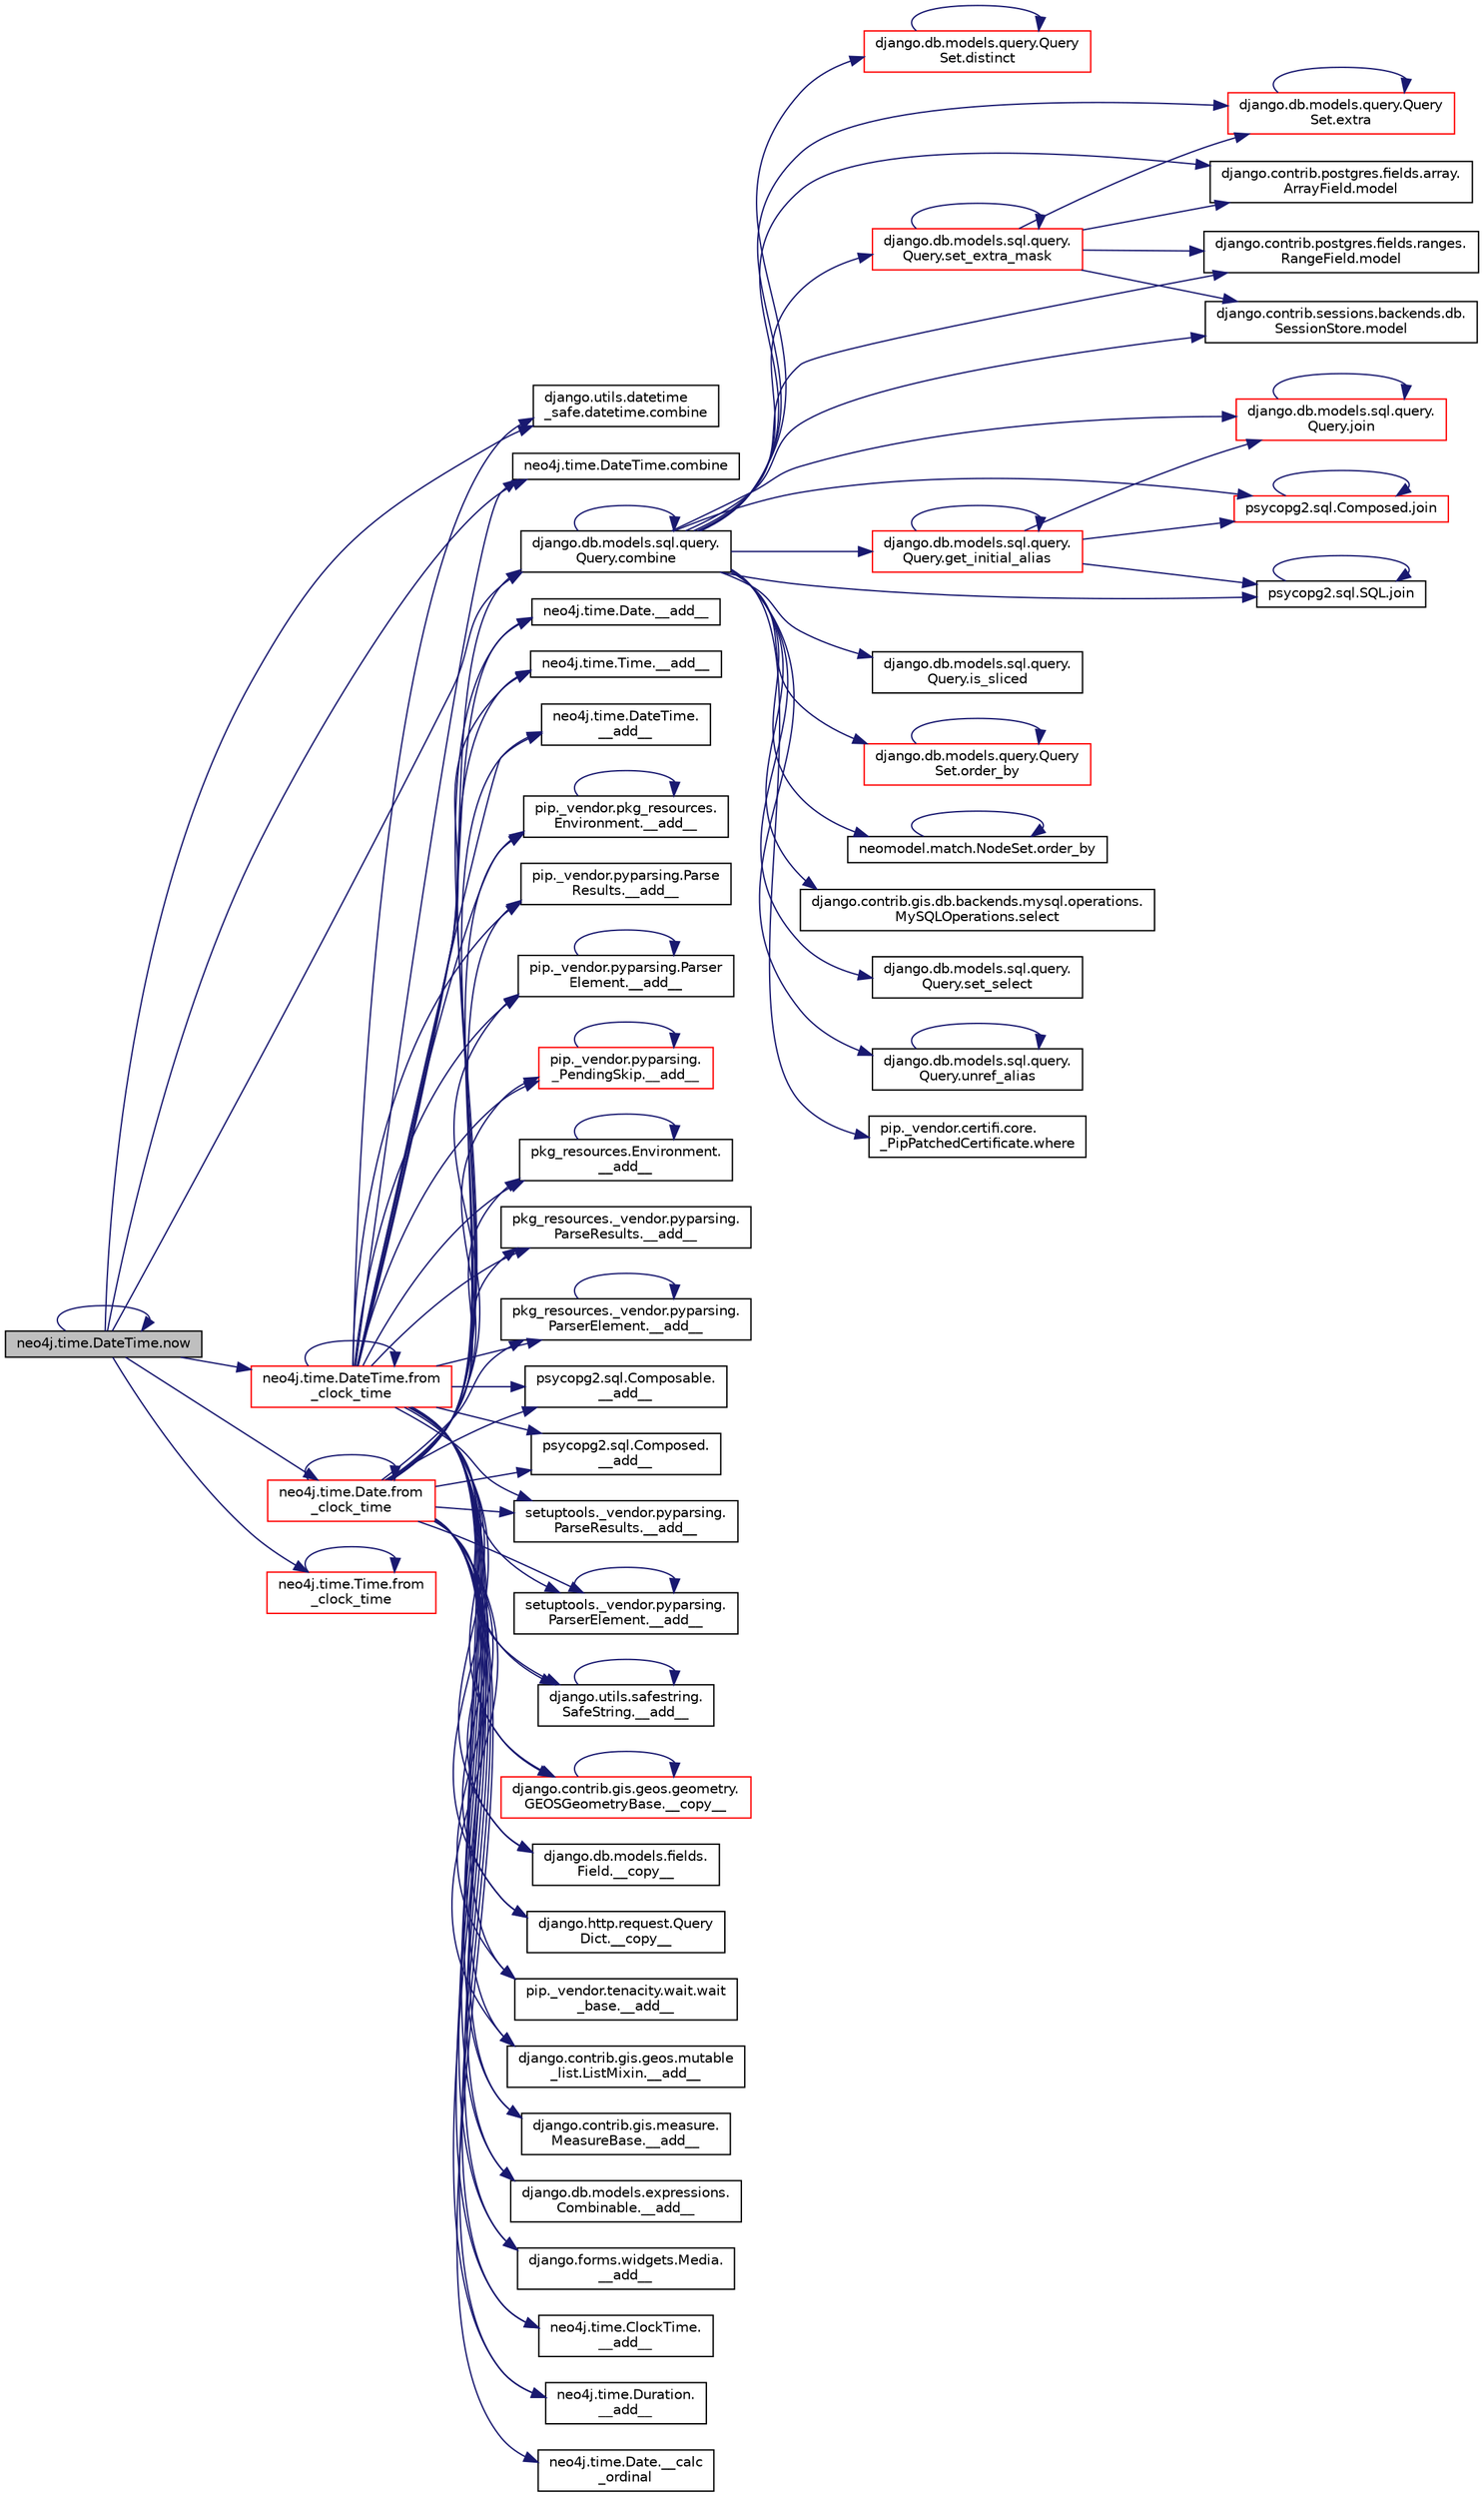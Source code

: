 digraph "neo4j.time.DateTime.now"
{
 // LATEX_PDF_SIZE
  edge [fontname="Helvetica",fontsize="10",labelfontname="Helvetica",labelfontsize="10"];
  node [fontname="Helvetica",fontsize="10",shape=record];
  rankdir="LR";
  Node1 [label="neo4j.time.DateTime.now",height=0.2,width=0.4,color="black", fillcolor="grey75", style="filled", fontcolor="black",tooltip=" "];
  Node1 -> Node2 [color="midnightblue",fontsize="10",style="solid",fontname="Helvetica"];
  Node2 [label="django.utils.datetime\l_safe.datetime.combine",height=0.2,width=0.4,color="black", fillcolor="white", style="filled",URL="$d2/df9/classdjango_1_1utils_1_1datetime__safe_1_1datetime.html#ab9ecb625b7db8f6fe5ab457a791e914a",tooltip=" "];
  Node1 -> Node3 [color="midnightblue",fontsize="10",style="solid",fontname="Helvetica"];
  Node3 [label="neo4j.time.DateTime.combine",height=0.2,width=0.4,color="black", fillcolor="white", style="filled",URL="$d4/dcd/classneo4j_1_1time_1_1_date_time.html#a830719017cb9ce49e28ad05a60fe5272",tooltip=" "];
  Node1 -> Node4 [color="midnightblue",fontsize="10",style="solid",fontname="Helvetica"];
  Node4 [label="django.db.models.sql.query.\lQuery.combine",height=0.2,width=0.4,color="black", fillcolor="white", style="filled",URL="$d6/d30/classdjango_1_1db_1_1models_1_1sql_1_1query_1_1_query.html#a50a03bf37b5fa6ab588c001184387170",tooltip=" "];
  Node4 -> Node4 [color="midnightblue",fontsize="10",style="solid",fontname="Helvetica"];
  Node4 -> Node5 [color="midnightblue",fontsize="10",style="solid",fontname="Helvetica"];
  Node5 [label="django.db.models.query.Query\lSet.distinct",height=0.2,width=0.4,color="red", fillcolor="white", style="filled",URL="$dd/d94/classdjango_1_1db_1_1models_1_1query_1_1_query_set.html#ac580fa2296e90f8b8234fda8b2d7c287",tooltip=" "];
  Node5 -> Node5 [color="midnightblue",fontsize="10",style="solid",fontname="Helvetica"];
  Node4 -> Node10 [color="midnightblue",fontsize="10",style="solid",fontname="Helvetica"];
  Node10 [label="django.db.models.query.Query\lSet.extra",height=0.2,width=0.4,color="red", fillcolor="white", style="filled",URL="$dd/d94/classdjango_1_1db_1_1models_1_1query_1_1_query_set.html#a1405bbe85d19b17ccd4c18090c8785a4",tooltip=" "];
  Node10 -> Node10 [color="midnightblue",fontsize="10",style="solid",fontname="Helvetica"];
  Node4 -> Node11 [color="midnightblue",fontsize="10",style="solid",fontname="Helvetica"];
  Node11 [label="django.db.models.sql.query.\lQuery.get_initial_alias",height=0.2,width=0.4,color="red", fillcolor="white", style="filled",URL="$d6/d30/classdjango_1_1db_1_1models_1_1sql_1_1query_1_1_query.html#ab172d4240358ecbabc5efd8534a8f9d4",tooltip=" "];
  Node11 -> Node11 [color="midnightblue",fontsize="10",style="solid",fontname="Helvetica"];
  Node11 -> Node18 [color="midnightblue",fontsize="10",style="solid",fontname="Helvetica"];
  Node18 [label="django.db.models.sql.query.\lQuery.join",height=0.2,width=0.4,color="red", fillcolor="white", style="filled",URL="$d6/d30/classdjango_1_1db_1_1models_1_1sql_1_1query_1_1_query.html#a04fd40bf5f3d525ee7239445a1cf0a55",tooltip=" "];
  Node18 -> Node18 [color="midnightblue",fontsize="10",style="solid",fontname="Helvetica"];
  Node11 -> Node21 [color="midnightblue",fontsize="10",style="solid",fontname="Helvetica"];
  Node21 [label="psycopg2.sql.Composed.join",height=0.2,width=0.4,color="red", fillcolor="white", style="filled",URL="$d2/d36/classpsycopg2_1_1sql_1_1_composed.html#a06bf4755a733197619e35aaf91569c66",tooltip=" "];
  Node21 -> Node21 [color="midnightblue",fontsize="10",style="solid",fontname="Helvetica"];
  Node11 -> Node23 [color="midnightblue",fontsize="10",style="solid",fontname="Helvetica"];
  Node23 [label="psycopg2.sql.SQL.join",height=0.2,width=0.4,color="black", fillcolor="white", style="filled",URL="$de/d43/classpsycopg2_1_1sql_1_1_s_q_l.html#a07e8d594a28b5541d7fa67f0e60fd9ed",tooltip=" "];
  Node23 -> Node23 [color="midnightblue",fontsize="10",style="solid",fontname="Helvetica"];
  Node4 -> Node24 [color="midnightblue",fontsize="10",style="solid",fontname="Helvetica"];
  Node24 [label="django.db.models.sql.query.\lQuery.is_sliced",height=0.2,width=0.4,color="black", fillcolor="white", style="filled",URL="$d6/d30/classdjango_1_1db_1_1models_1_1sql_1_1query_1_1_query.html#a9f2d9d4332e47fb1fbce39984b1bc324",tooltip=" "];
  Node4 -> Node18 [color="midnightblue",fontsize="10",style="solid",fontname="Helvetica"];
  Node4 -> Node21 [color="midnightblue",fontsize="10",style="solid",fontname="Helvetica"];
  Node4 -> Node23 [color="midnightblue",fontsize="10",style="solid",fontname="Helvetica"];
  Node4 -> Node14 [color="midnightblue",fontsize="10",style="solid",fontname="Helvetica"];
  Node14 [label="django.contrib.postgres.fields.array.\lArrayField.model",height=0.2,width=0.4,color="black", fillcolor="white", style="filled",URL="$dc/ddf/classdjango_1_1contrib_1_1postgres_1_1fields_1_1array_1_1_array_field.html#a43ec884d709f829e50c6881dc369ce94",tooltip=" "];
  Node4 -> Node15 [color="midnightblue",fontsize="10",style="solid",fontname="Helvetica"];
  Node15 [label="django.contrib.postgres.fields.ranges.\lRangeField.model",height=0.2,width=0.4,color="black", fillcolor="white", style="filled",URL="$d5/d99/classdjango_1_1contrib_1_1postgres_1_1fields_1_1ranges_1_1_range_field.html#a5f5cfd6917f141914484d606279cf20a",tooltip=" "];
  Node4 -> Node16 [color="midnightblue",fontsize="10",style="solid",fontname="Helvetica"];
  Node16 [label="django.contrib.sessions.backends.db.\lSessionStore.model",height=0.2,width=0.4,color="black", fillcolor="white", style="filled",URL="$d2/d1a/classdjango_1_1contrib_1_1sessions_1_1backends_1_1db_1_1_session_store.html#a9b2f42869f296eab5fab4dd5867285df",tooltip=" "];
  Node4 -> Node25 [color="midnightblue",fontsize="10",style="solid",fontname="Helvetica"];
  Node25 [label="django.db.models.query.Query\lSet.order_by",height=0.2,width=0.4,color="red", fillcolor="white", style="filled",URL="$dd/d94/classdjango_1_1db_1_1models_1_1query_1_1_query_set.html#aa6926d680c6185b10c815b8f4e54d1a5",tooltip=" "];
  Node25 -> Node25 [color="midnightblue",fontsize="10",style="solid",fontname="Helvetica"];
  Node4 -> Node26 [color="midnightblue",fontsize="10",style="solid",fontname="Helvetica"];
  Node26 [label="neomodel.match.NodeSet.order_by",height=0.2,width=0.4,color="black", fillcolor="white", style="filled",URL="$d8/de5/classneomodel_1_1match_1_1_node_set.html#a03109556c232ba4739d1a4f6e4d31310",tooltip=" "];
  Node26 -> Node26 [color="midnightblue",fontsize="10",style="solid",fontname="Helvetica"];
  Node4 -> Node27 [color="midnightblue",fontsize="10",style="solid",fontname="Helvetica"];
  Node27 [label="django.contrib.gis.db.backends.mysql.operations.\lMySQLOperations.select",height=0.2,width=0.4,color="black", fillcolor="white", style="filled",URL="$d7/d97/classdjango_1_1contrib_1_1gis_1_1db_1_1backends_1_1mysql_1_1operations_1_1_my_s_q_l_operations.html#af84726dd3dafe853d3cd4548bb3df463",tooltip=" "];
  Node4 -> Node28 [color="midnightblue",fontsize="10",style="solid",fontname="Helvetica"];
  Node28 [label="django.db.models.sql.query.\lQuery.set_extra_mask",height=0.2,width=0.4,color="red", fillcolor="white", style="filled",URL="$d6/d30/classdjango_1_1db_1_1models_1_1sql_1_1query_1_1_query.html#a879119a7e742acde6e677c19e4d1bf37",tooltip=" "];
  Node28 -> Node10 [color="midnightblue",fontsize="10",style="solid",fontname="Helvetica"];
  Node28 -> Node14 [color="midnightblue",fontsize="10",style="solid",fontname="Helvetica"];
  Node28 -> Node15 [color="midnightblue",fontsize="10",style="solid",fontname="Helvetica"];
  Node28 -> Node16 [color="midnightblue",fontsize="10",style="solid",fontname="Helvetica"];
  Node28 -> Node28 [color="midnightblue",fontsize="10",style="solid",fontname="Helvetica"];
  Node4 -> Node31 [color="midnightblue",fontsize="10",style="solid",fontname="Helvetica"];
  Node31 [label="django.db.models.sql.query.\lQuery.set_select",height=0.2,width=0.4,color="black", fillcolor="white", style="filled",URL="$d6/d30/classdjango_1_1db_1_1models_1_1sql_1_1query_1_1_query.html#a075b3181d7601dba2609e3f8cffe76b7",tooltip=" "];
  Node4 -> Node40 [color="midnightblue",fontsize="10",style="solid",fontname="Helvetica"];
  Node40 [label="django.db.models.sql.query.\lQuery.unref_alias",height=0.2,width=0.4,color="black", fillcolor="white", style="filled",URL="$d6/d30/classdjango_1_1db_1_1models_1_1sql_1_1query_1_1_query.html#a6f4764051aa67993cc23894a1174c275",tooltip=" "];
  Node40 -> Node40 [color="midnightblue",fontsize="10",style="solid",fontname="Helvetica"];
  Node4 -> Node1859 [color="midnightblue",fontsize="10",style="solid",fontname="Helvetica"];
  Node1859 [label="pip._vendor.certifi.core.\l_PipPatchedCertificate.where",height=0.2,width=0.4,color="black", fillcolor="white", style="filled",URL="$d3/df5/classpip_1_1__vendor_1_1certifi_1_1core_1_1___pip_patched_certificate.html#a7cc4a1df1f18e3d7c7fcc2ddcaf98ba4",tooltip=" "];
  Node1 -> Node2608 [color="midnightblue",fontsize="10",style="solid",fontname="Helvetica"];
  Node2608 [label="neo4j.time.Date.from\l_clock_time",height=0.2,width=0.4,color="red", fillcolor="white", style="filled",URL="$d1/d6f/classneo4j_1_1time_1_1_date.html#a6e815a48a02a3f3d230e95d923cfb43b",tooltip=" "];
  Node2608 -> Node2609 [color="midnightblue",fontsize="10",style="solid",fontname="Helvetica"];
  Node2609 [label="pip._vendor.tenacity.wait.wait\l_base.__add__",height=0.2,width=0.4,color="black", fillcolor="white", style="filled",URL="$de/da6/classpip_1_1__vendor_1_1tenacity_1_1wait_1_1wait__base.html#a92a3b816a002ac9a87ff2714a5081dbe",tooltip=" "];
  Node2608 -> Node2610 [color="midnightblue",fontsize="10",style="solid",fontname="Helvetica"];
  Node2610 [label="django.contrib.gis.geos.mutable\l_list.ListMixin.__add__",height=0.2,width=0.4,color="black", fillcolor="white", style="filled",URL="$d5/d0e/classdjango_1_1contrib_1_1gis_1_1geos_1_1mutable__list_1_1_list_mixin.html#a311c13afe26ca99e790333ae2dffc698",tooltip=" "];
  Node2608 -> Node2611 [color="midnightblue",fontsize="10",style="solid",fontname="Helvetica"];
  Node2611 [label="django.contrib.gis.measure.\lMeasureBase.__add__",height=0.2,width=0.4,color="black", fillcolor="white", style="filled",URL="$d5/da4/classdjango_1_1contrib_1_1gis_1_1measure_1_1_measure_base.html#ade1ea33afd63dbc4a3fd59e76ca0b8b0",tooltip=" "];
  Node2608 -> Node2612 [color="midnightblue",fontsize="10",style="solid",fontname="Helvetica"];
  Node2612 [label="django.db.models.expressions.\lCombinable.__add__",height=0.2,width=0.4,color="black", fillcolor="white", style="filled",URL="$d6/d99/classdjango_1_1db_1_1models_1_1expressions_1_1_combinable.html#aab92257e5c504ef440e1032c1d349398",tooltip=" "];
  Node2608 -> Node2613 [color="midnightblue",fontsize="10",style="solid",fontname="Helvetica"];
  Node2613 [label="django.forms.widgets.Media.\l__add__",height=0.2,width=0.4,color="black", fillcolor="white", style="filled",URL="$d8/d46/classdjango_1_1forms_1_1widgets_1_1_media.html#a8777d334067c43f0f09c13a7e52859b7",tooltip=" "];
  Node2608 -> Node2614 [color="midnightblue",fontsize="10",style="solid",fontname="Helvetica"];
  Node2614 [label="neo4j.time.ClockTime.\l__add__",height=0.2,width=0.4,color="black", fillcolor="white", style="filled",URL="$d9/d5f/classneo4j_1_1time_1_1_clock_time.html#a1e36d3db0d40040ba2bb8394640163de",tooltip=" "];
  Node2608 -> Node2615 [color="midnightblue",fontsize="10",style="solid",fontname="Helvetica"];
  Node2615 [label="neo4j.time.Duration.\l__add__",height=0.2,width=0.4,color="black", fillcolor="white", style="filled",URL="$d3/d18/classneo4j_1_1time_1_1_duration.html#a69c5339e23dc20edb88cd1b784c66c47",tooltip=" "];
  Node2608 -> Node2616 [color="midnightblue",fontsize="10",style="solid",fontname="Helvetica"];
  Node2616 [label="neo4j.time.Date.__add__",height=0.2,width=0.4,color="black", fillcolor="white", style="filled",URL="$d1/d6f/classneo4j_1_1time_1_1_date.html#a378dd3d8b6967be8b2ad985f8de13ee9",tooltip=" "];
  Node2608 -> Node2617 [color="midnightblue",fontsize="10",style="solid",fontname="Helvetica"];
  Node2617 [label="neo4j.time.Time.__add__",height=0.2,width=0.4,color="black", fillcolor="white", style="filled",URL="$db/d2a/classneo4j_1_1time_1_1_time.html#a90eb5b94ab9a863f6c2aea14998e80de",tooltip=" "];
  Node2608 -> Node2618 [color="midnightblue",fontsize="10",style="solid",fontname="Helvetica"];
  Node2618 [label="neo4j.time.DateTime.\l__add__",height=0.2,width=0.4,color="black", fillcolor="white", style="filled",URL="$d4/dcd/classneo4j_1_1time_1_1_date_time.html#a11857b4bc71b69e245ce73b0c57b1c84",tooltip=" "];
  Node2608 -> Node2619 [color="midnightblue",fontsize="10",style="solid",fontname="Helvetica"];
  Node2619 [label="pip._vendor.pkg_resources.\lEnvironment.__add__",height=0.2,width=0.4,color="black", fillcolor="white", style="filled",URL="$de/d79/classpip_1_1__vendor_1_1pkg__resources_1_1_environment.html#af19db2a1b6a02b04c1aa294add7e9aad",tooltip=" "];
  Node2619 -> Node2619 [color="midnightblue",fontsize="10",style="solid",fontname="Helvetica"];
  Node2608 -> Node2620 [color="midnightblue",fontsize="10",style="solid",fontname="Helvetica"];
  Node2620 [label="pip._vendor.pyparsing.Parse\lResults.__add__",height=0.2,width=0.4,color="black", fillcolor="white", style="filled",URL="$d3/d5b/classpip_1_1__vendor_1_1pyparsing_1_1_parse_results.html#a1cf710e23ead4a1e3a2bec462858ad14",tooltip=" "];
  Node2608 -> Node2621 [color="midnightblue",fontsize="10",style="solid",fontname="Helvetica"];
  Node2621 [label="pip._vendor.pyparsing.Parser\lElement.__add__",height=0.2,width=0.4,color="black", fillcolor="white", style="filled",URL="$df/d7f/classpip_1_1__vendor_1_1pyparsing_1_1_parser_element.html#a0d585e312acf3c39459f56ac77effdd7",tooltip=" "];
  Node2621 -> Node2621 [color="midnightblue",fontsize="10",style="solid",fontname="Helvetica"];
  Node2608 -> Node2622 [color="midnightblue",fontsize="10",style="solid",fontname="Helvetica"];
  Node2622 [label="pip._vendor.pyparsing.\l_PendingSkip.__add__",height=0.2,width=0.4,color="red", fillcolor="white", style="filled",URL="$d2/dea/classpip_1_1__vendor_1_1pyparsing_1_1___pending_skip.html#add4fa4df847c2ff61988c1a49876ab1d",tooltip=" "];
  Node2622 -> Node2622 [color="midnightblue",fontsize="10",style="solid",fontname="Helvetica"];
  Node2608 -> Node2632 [color="midnightblue",fontsize="10",style="solid",fontname="Helvetica"];
  Node2632 [label="pkg_resources.Environment.\l__add__",height=0.2,width=0.4,color="black", fillcolor="white", style="filled",URL="$dd/d81/classpkg__resources_1_1_environment.html#a8f9750420dd62e8b71b0b2f06f424c57",tooltip=" "];
  Node2632 -> Node2632 [color="midnightblue",fontsize="10",style="solid",fontname="Helvetica"];
  Node2608 -> Node2633 [color="midnightblue",fontsize="10",style="solid",fontname="Helvetica"];
  Node2633 [label="pkg_resources._vendor.pyparsing.\lParseResults.__add__",height=0.2,width=0.4,color="black", fillcolor="white", style="filled",URL="$d3/d93/classpkg__resources_1_1__vendor_1_1pyparsing_1_1_parse_results.html#a306264fe063fadeb4d5cd3e685dbab5a",tooltip=" "];
  Node2608 -> Node2634 [color="midnightblue",fontsize="10",style="solid",fontname="Helvetica"];
  Node2634 [label="pkg_resources._vendor.pyparsing.\lParserElement.__add__",height=0.2,width=0.4,color="black", fillcolor="white", style="filled",URL="$de/df0/classpkg__resources_1_1__vendor_1_1pyparsing_1_1_parser_element.html#afa021ee7188faf2cffd826344563b6bf",tooltip=" "];
  Node2634 -> Node2634 [color="midnightblue",fontsize="10",style="solid",fontname="Helvetica"];
  Node2608 -> Node2635 [color="midnightblue",fontsize="10",style="solid",fontname="Helvetica"];
  Node2635 [label="psycopg2.sql.Composable.\l__add__",height=0.2,width=0.4,color="black", fillcolor="white", style="filled",URL="$d8/d3d/classpsycopg2_1_1sql_1_1_composable.html#ad2393bf3155d7360afe64c2691625a7b",tooltip=" "];
  Node2608 -> Node2636 [color="midnightblue",fontsize="10",style="solid",fontname="Helvetica"];
  Node2636 [label="psycopg2.sql.Composed.\l__add__",height=0.2,width=0.4,color="black", fillcolor="white", style="filled",URL="$d2/d36/classpsycopg2_1_1sql_1_1_composed.html#a56102b2631f8340faf87e838f088b8b0",tooltip=" "];
  Node2608 -> Node2637 [color="midnightblue",fontsize="10",style="solid",fontname="Helvetica"];
  Node2637 [label="setuptools._vendor.pyparsing.\lParseResults.__add__",height=0.2,width=0.4,color="black", fillcolor="white", style="filled",URL="$df/d77/classsetuptools_1_1__vendor_1_1pyparsing_1_1_parse_results.html#aae26f4724430cb8dd32b50bfdacc0b91",tooltip=" "];
  Node2608 -> Node2638 [color="midnightblue",fontsize="10",style="solid",fontname="Helvetica"];
  Node2638 [label="setuptools._vendor.pyparsing.\lParserElement.__add__",height=0.2,width=0.4,color="black", fillcolor="white", style="filled",URL="$d9/d25/classsetuptools_1_1__vendor_1_1pyparsing_1_1_parser_element.html#ad846d0bf79031f29ae3e9aa6274db70c",tooltip=" "];
  Node2638 -> Node2638 [color="midnightblue",fontsize="10",style="solid",fontname="Helvetica"];
  Node2608 -> Node2639 [color="midnightblue",fontsize="10",style="solid",fontname="Helvetica"];
  Node2639 [label="django.utils.safestring.\lSafeString.__add__",height=0.2,width=0.4,color="black", fillcolor="white", style="filled",URL="$d8/de8/classdjango_1_1utils_1_1safestring_1_1_safe_string.html#af845f3c8eb442d7609f2697ec7fe6263",tooltip=" "];
  Node2639 -> Node2639 [color="midnightblue",fontsize="10",style="solid",fontname="Helvetica"];
  Node2608 -> Node2640 [color="midnightblue",fontsize="10",style="solid",fontname="Helvetica"];
  Node2640 [label="neo4j.time.Date.__calc\l_ordinal",height=0.2,width=0.4,color="black", fillcolor="white", style="filled",URL="$d1/d6f/classneo4j_1_1time_1_1_date.html#ad5461639516e2a23902f8183fd841d9c",tooltip=" "];
  Node2608 -> Node2641 [color="midnightblue",fontsize="10",style="solid",fontname="Helvetica"];
  Node2641 [label="django.contrib.gis.geos.geometry.\lGEOSGeometryBase.__copy__",height=0.2,width=0.4,color="red", fillcolor="white", style="filled",URL="$d0/d97/classdjango_1_1contrib_1_1gis_1_1geos_1_1geometry_1_1_g_e_o_s_geometry_base.html#ad0b8f9f034cdd53b3646bc83bebfee9d",tooltip=" "];
  Node2641 -> Node2641 [color="midnightblue",fontsize="10",style="solid",fontname="Helvetica"];
  Node2608 -> Node2642 [color="midnightblue",fontsize="10",style="solid",fontname="Helvetica"];
  Node2642 [label="django.db.models.fields.\lField.__copy__",height=0.2,width=0.4,color="black", fillcolor="white", style="filled",URL="$db/d75/classdjango_1_1db_1_1models_1_1fields_1_1_field.html#aeb596c630dd7273754a85a78f96e2180",tooltip=" "];
  Node2608 -> Node2643 [color="midnightblue",fontsize="10",style="solid",fontname="Helvetica"];
  Node2643 [label="django.http.request.Query\lDict.__copy__",height=0.2,width=0.4,color="black", fillcolor="white", style="filled",URL="$d3/dd6/classdjango_1_1http_1_1request_1_1_query_dict.html#ad0b0ecdeb383ad3fcbae7941ac389a50",tooltip=" "];
  Node2608 -> Node2608 [color="midnightblue",fontsize="10",style="solid",fontname="Helvetica"];
  Node1 -> Node2670 [color="midnightblue",fontsize="10",style="solid",fontname="Helvetica"];
  Node2670 [label="neo4j.time.Time.from\l_clock_time",height=0.2,width=0.4,color="red", fillcolor="white", style="filled",URL="$db/d2a/classneo4j_1_1time_1_1_time.html#a5741bd59157c4d7fbfa5378dace3c505",tooltip=" "];
  Node2670 -> Node2670 [color="midnightblue",fontsize="10",style="solid",fontname="Helvetica"];
  Node1 -> Node2673 [color="midnightblue",fontsize="10",style="solid",fontname="Helvetica"];
  Node2673 [label="neo4j.time.DateTime.from\l_clock_time",height=0.2,width=0.4,color="red", fillcolor="white", style="filled",URL="$d4/dcd/classneo4j_1_1time_1_1_date_time.html#a12a2d4d1586b225b0a6156d4e6d4cc0c",tooltip=" "];
  Node2673 -> Node2609 [color="midnightblue",fontsize="10",style="solid",fontname="Helvetica"];
  Node2673 -> Node2610 [color="midnightblue",fontsize="10",style="solid",fontname="Helvetica"];
  Node2673 -> Node2611 [color="midnightblue",fontsize="10",style="solid",fontname="Helvetica"];
  Node2673 -> Node2612 [color="midnightblue",fontsize="10",style="solid",fontname="Helvetica"];
  Node2673 -> Node2613 [color="midnightblue",fontsize="10",style="solid",fontname="Helvetica"];
  Node2673 -> Node2614 [color="midnightblue",fontsize="10",style="solid",fontname="Helvetica"];
  Node2673 -> Node2615 [color="midnightblue",fontsize="10",style="solid",fontname="Helvetica"];
  Node2673 -> Node2616 [color="midnightblue",fontsize="10",style="solid",fontname="Helvetica"];
  Node2673 -> Node2617 [color="midnightblue",fontsize="10",style="solid",fontname="Helvetica"];
  Node2673 -> Node2618 [color="midnightblue",fontsize="10",style="solid",fontname="Helvetica"];
  Node2673 -> Node2619 [color="midnightblue",fontsize="10",style="solid",fontname="Helvetica"];
  Node2673 -> Node2620 [color="midnightblue",fontsize="10",style="solid",fontname="Helvetica"];
  Node2673 -> Node2621 [color="midnightblue",fontsize="10",style="solid",fontname="Helvetica"];
  Node2673 -> Node2622 [color="midnightblue",fontsize="10",style="solid",fontname="Helvetica"];
  Node2673 -> Node2632 [color="midnightblue",fontsize="10",style="solid",fontname="Helvetica"];
  Node2673 -> Node2633 [color="midnightblue",fontsize="10",style="solid",fontname="Helvetica"];
  Node2673 -> Node2634 [color="midnightblue",fontsize="10",style="solid",fontname="Helvetica"];
  Node2673 -> Node2635 [color="midnightblue",fontsize="10",style="solid",fontname="Helvetica"];
  Node2673 -> Node2636 [color="midnightblue",fontsize="10",style="solid",fontname="Helvetica"];
  Node2673 -> Node2637 [color="midnightblue",fontsize="10",style="solid",fontname="Helvetica"];
  Node2673 -> Node2638 [color="midnightblue",fontsize="10",style="solid",fontname="Helvetica"];
  Node2673 -> Node2639 [color="midnightblue",fontsize="10",style="solid",fontname="Helvetica"];
  Node2673 -> Node2641 [color="midnightblue",fontsize="10",style="solid",fontname="Helvetica"];
  Node2673 -> Node2642 [color="midnightblue",fontsize="10",style="solid",fontname="Helvetica"];
  Node2673 -> Node2643 [color="midnightblue",fontsize="10",style="solid",fontname="Helvetica"];
  Node2673 -> Node2 [color="midnightblue",fontsize="10",style="solid",fontname="Helvetica"];
  Node2673 -> Node3 [color="midnightblue",fontsize="10",style="solid",fontname="Helvetica"];
  Node2673 -> Node4 [color="midnightblue",fontsize="10",style="solid",fontname="Helvetica"];
  Node2673 -> Node2673 [color="midnightblue",fontsize="10",style="solid",fontname="Helvetica"];
  Node1 -> Node1 [color="midnightblue",fontsize="10",style="solid",fontname="Helvetica"];
}

